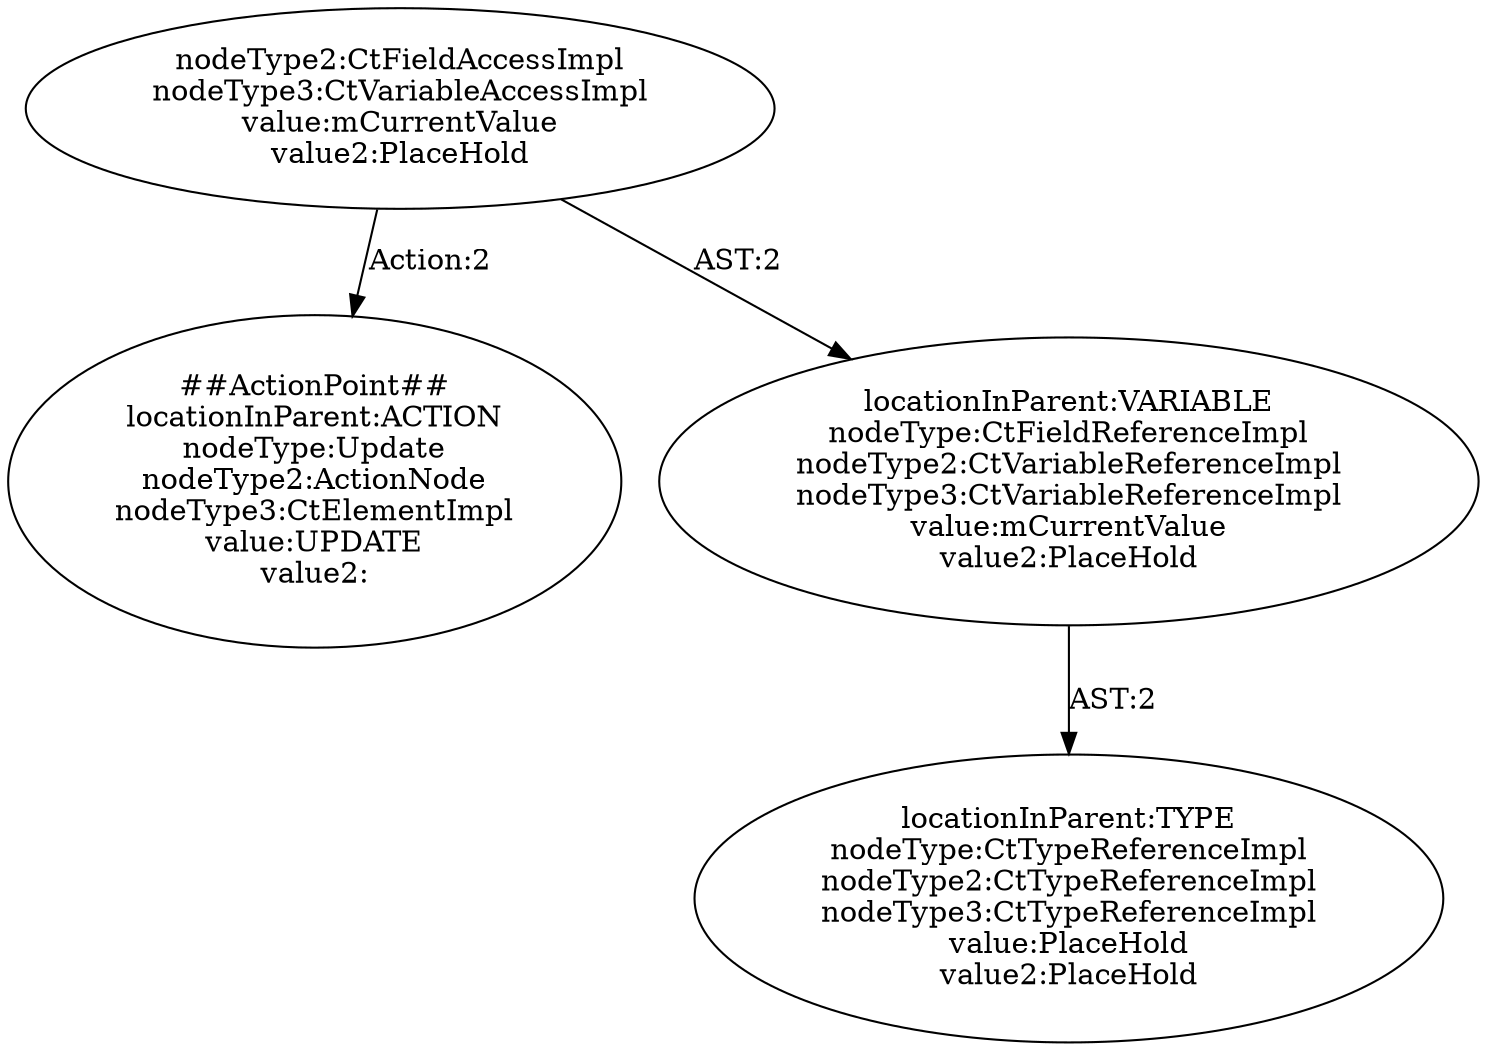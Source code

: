 digraph "Pattern" {
0 [label="##ActionPoint##
locationInParent:ACTION
nodeType:Update
nodeType2:ActionNode
nodeType3:CtElementImpl
value:UPDATE
value2:" shape=ellipse]
1 [label="nodeType2:CtFieldAccessImpl
nodeType3:CtVariableAccessImpl
value:mCurrentValue
value2:PlaceHold" shape=ellipse]
2 [label="locationInParent:VARIABLE
nodeType:CtFieldReferenceImpl
nodeType2:CtVariableReferenceImpl
nodeType3:CtVariableReferenceImpl
value:mCurrentValue
value2:PlaceHold" shape=ellipse]
3 [label="locationInParent:TYPE
nodeType:CtTypeReferenceImpl
nodeType2:CtTypeReferenceImpl
nodeType3:CtTypeReferenceImpl
value:PlaceHold
value2:PlaceHold" shape=ellipse]
1 -> 0 [label="Action:2"];
1 -> 2 [label="AST:2"];
2 -> 3 [label="AST:2"];
}